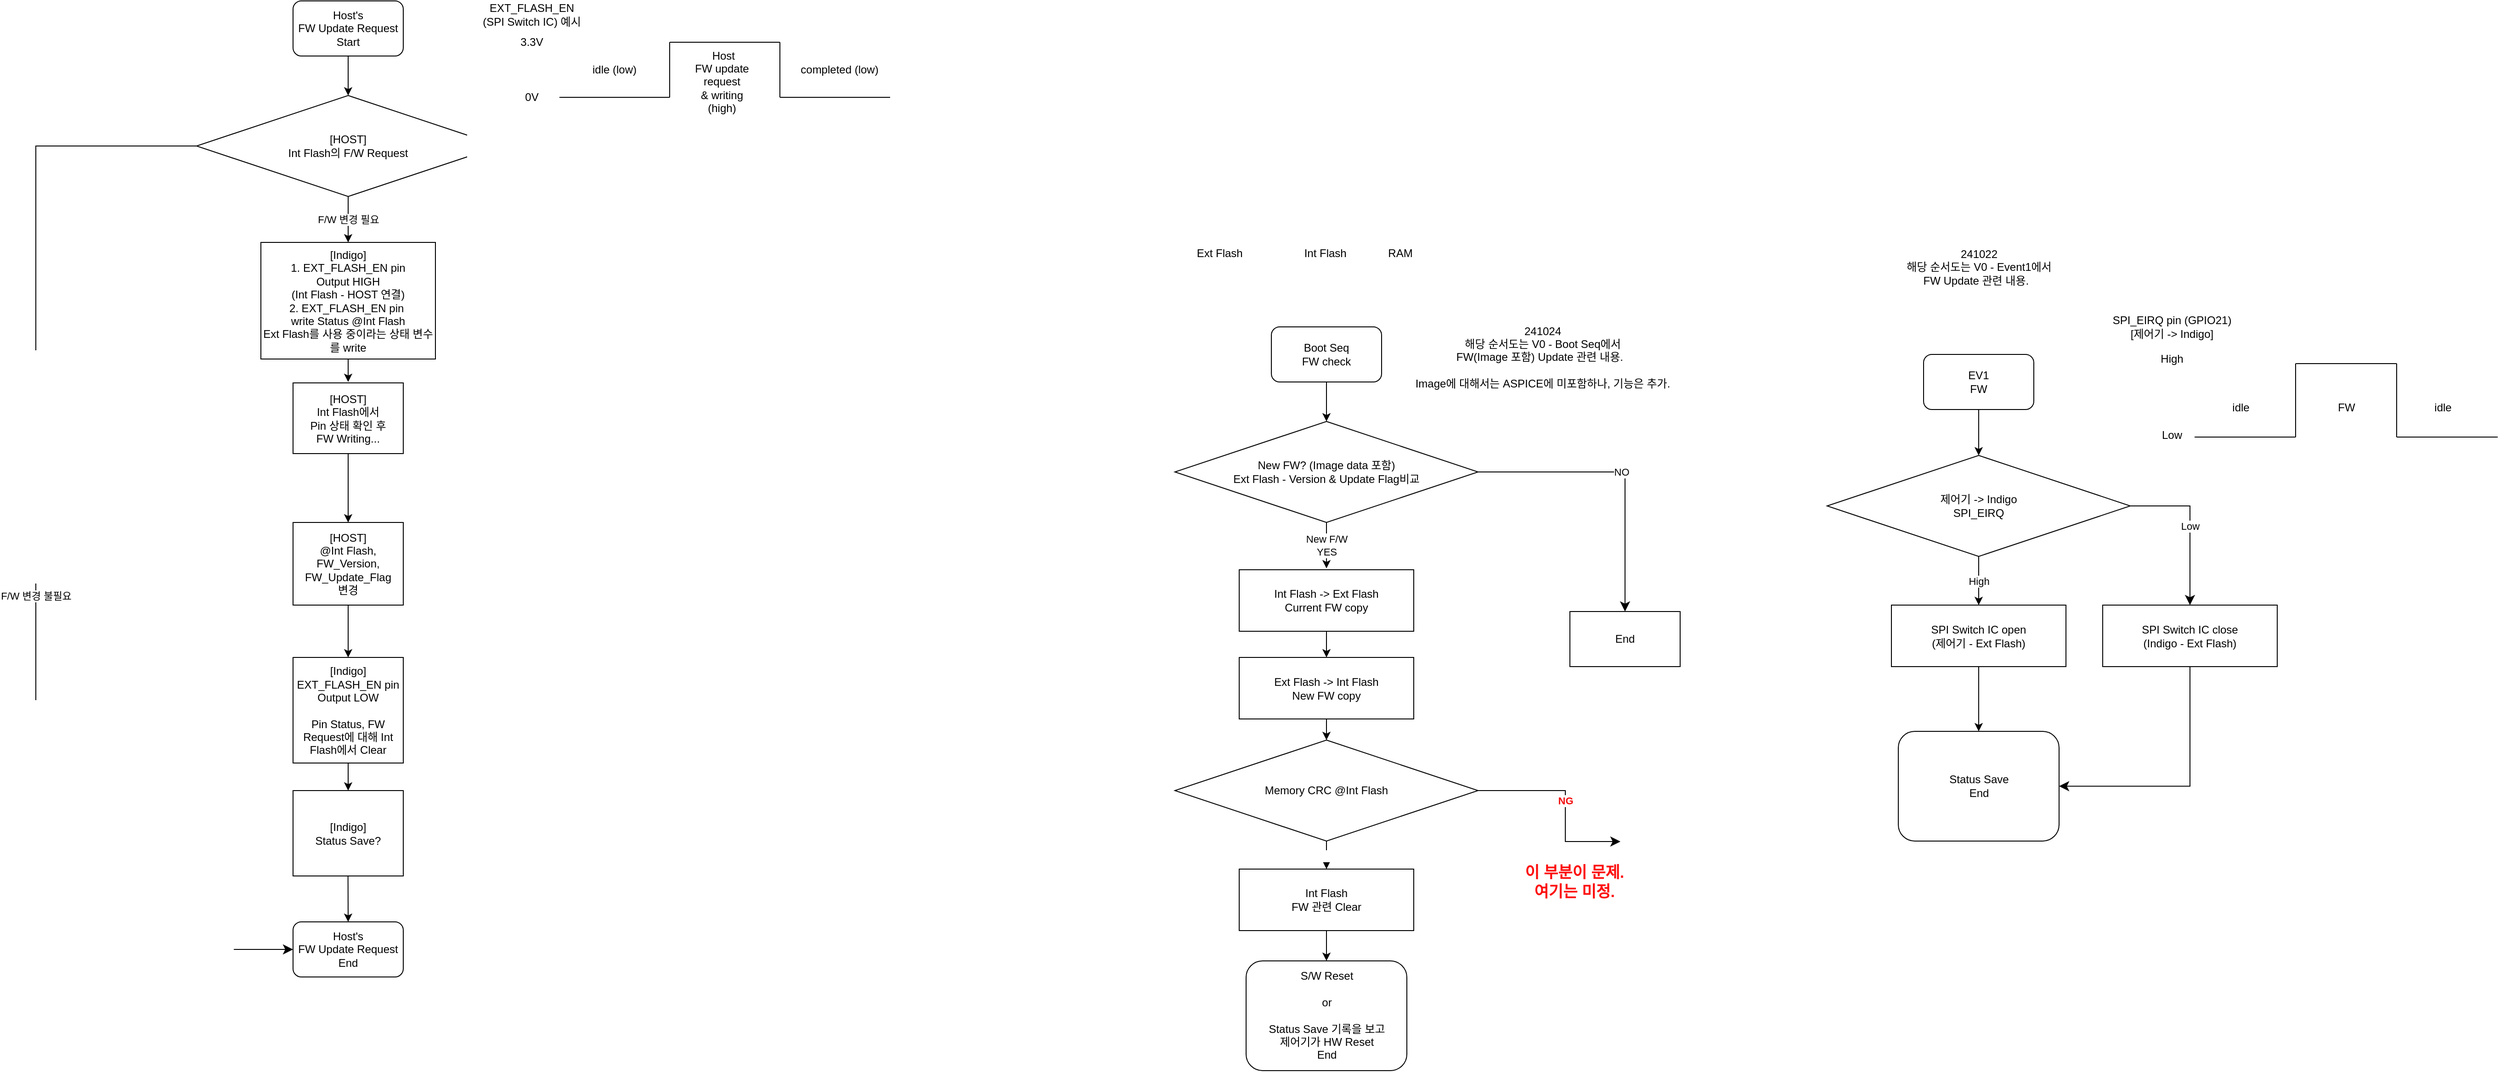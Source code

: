 <mxfile>
    <diagram id="yldvcxovfB1Y7WW8462c" name="페이지-1">
        <mxGraphModel dx="2327" dy="1396" grid="1" gridSize="10" guides="1" tooltips="1" connect="1" arrows="1" fold="1" page="1" pageScale="1" pageWidth="3300" pageHeight="4681" math="0" shadow="0">
            <root>
                <mxCell id="0"/>
                <mxCell id="1" parent="0"/>
                <mxCell id="178" value="" style="edgeStyle=none;html=1;entryX=0.5;entryY=0;entryDx=0;entryDy=0;" parent="1" source="179" target="184" edge="1">
                    <mxGeometry relative="1" as="geometry">
                        <mxPoint x="1595" y="555" as="targetPoint"/>
                    </mxGeometry>
                </mxCell>
                <mxCell id="179" value="Boot Seq&lt;br&gt;FW check" style="rounded=1;whiteSpace=wrap;html=1;" parent="1" vertex="1">
                    <mxGeometry x="1535" y="465" width="120" height="60" as="geometry"/>
                </mxCell>
                <mxCell id="180" value="New F/W&lt;br&gt;YES" style="edgeStyle=none;html=1;exitX=0.5;exitY=1;exitDx=0;exitDy=0;entryX=0.5;entryY=0;entryDx=0;entryDy=0;" parent="1" source="184" edge="1">
                    <mxGeometry relative="1" as="geometry">
                        <mxPoint x="1595" y="728" as="targetPoint"/>
                        <mxPoint x="1595" y="675" as="sourcePoint"/>
                    </mxGeometry>
                </mxCell>
                <mxCell id="184" value="New FW? (Image data 포함)&lt;br&gt;Ext Flash - Version &amp;amp; Update Flag비교" style="rhombus;whiteSpace=wrap;html=1;" parent="1" vertex="1">
                    <mxGeometry x="1430" y="568" width="330" height="110" as="geometry"/>
                </mxCell>
                <mxCell id="185" value="NO" style="edgeStyle=elbowEdgeStyle;elbow=horizontal;endArrow=classic;html=1;curved=0;rounded=0;endSize=8;startSize=8;exitX=1;exitY=0.5;exitDx=0;exitDy=0;entryX=0.5;entryY=0;entryDx=0;entryDy=0;" parent="1" source="184" target="198" edge="1">
                    <mxGeometry width="50" height="50" relative="1" as="geometry">
                        <mxPoint x="1390" y="1149" as="sourcePoint"/>
                        <mxPoint x="1255" y="915" as="targetPoint"/>
                        <Array as="points">
                            <mxPoint x="1920" y="705"/>
                            <mxPoint x="2045" y="755"/>
                            <mxPoint x="1255" y="1064"/>
                        </Array>
                    </mxGeometry>
                </mxCell>
                <mxCell id="198" value="End" style="rounded=0;whiteSpace=wrap;html=1;" parent="1" vertex="1">
                    <mxGeometry x="1860" y="775" width="120" height="60" as="geometry"/>
                </mxCell>
                <mxCell id="205" value="Ext Flash -&amp;gt; Int Flash &lt;br&gt;New FW copy" style="rounded=0;whiteSpace=wrap;html=1;" parent="1" vertex="1">
                    <mxGeometry x="1500" y="825" width="190" height="67" as="geometry"/>
                </mxCell>
                <mxCell id="206" value="" style="edgeStyle=none;html=1;exitX=0.5;exitY=1;exitDx=0;exitDy=0;entryX=0.5;entryY=0;entryDx=0;entryDy=0;" parent="1" source="205" target="217" edge="1">
                    <mxGeometry relative="1" as="geometry">
                        <mxPoint x="1594.8" y="945" as="sourcePoint"/>
                        <mxPoint x="1595" y="912" as="targetPoint"/>
                    </mxGeometry>
                </mxCell>
                <mxCell id="214" value="S/W Reset&lt;br&gt;&lt;br&gt;or&lt;br&gt;&lt;br&gt;Status Save 기록을 보고 &lt;br&gt;제어기가 HW Reset&lt;br&gt;End" style="rounded=1;whiteSpace=wrap;html=1;" parent="1" vertex="1">
                    <mxGeometry x="1507.5" y="1155.5" width="175" height="119.5" as="geometry"/>
                </mxCell>
                <mxCell id="231" value="OK" style="edgeStyle=none;html=1;fontColor=#FFFFFF;" parent="1" source="217" target="220" edge="1">
                    <mxGeometry relative="1" as="geometry"/>
                </mxCell>
                <mxCell id="217" value="Memory CRC @Int Flash" style="rhombus;whiteSpace=wrap;html=1;" parent="1" vertex="1">
                    <mxGeometry x="1430" y="915" width="330" height="110" as="geometry"/>
                </mxCell>
                <mxCell id="218" value="NG" style="edgeStyle=elbowEdgeStyle;elbow=horizontal;endArrow=classic;html=1;curved=0;rounded=0;endSize=8;startSize=8;exitX=1;exitY=0.5;exitDx=0;exitDy=0;fontStyle=1;fontColor=#f20d0d;" parent="1" source="217" edge="1">
                    <mxGeometry width="50" height="50" relative="1" as="geometry">
                        <mxPoint x="2060" y="1012" as="sourcePoint"/>
                        <mxPoint x="1915" y="1025.5" as="targetPoint"/>
                        <Array as="points">
                            <mxPoint x="1855" y="1015.5"/>
                        </Array>
                    </mxGeometry>
                </mxCell>
                <mxCell id="232" value="" style="edgeStyle=none;html=1;fontColor=#FFFFFF;entryX=0.5;entryY=0;entryDx=0;entryDy=0;" parent="1" source="220" target="214" edge="1">
                    <mxGeometry relative="1" as="geometry">
                        <mxPoint x="1595" y="1155.5" as="targetPoint"/>
                    </mxGeometry>
                </mxCell>
                <mxCell id="220" value="Int Flash&lt;br&gt;FW 관련 Clear" style="rounded=0;whiteSpace=wrap;html=1;" parent="1" vertex="1">
                    <mxGeometry x="1500" y="1055.5" width="190" height="67" as="geometry"/>
                </mxCell>
                <mxCell id="224" value="" style="edgeStyle=none;html=1;fontColor=#FFFFFF;entryX=0.5;entryY=0;entryDx=0;entryDy=0;" parent="1" source="222" target="205" edge="1">
                    <mxGeometry relative="1" as="geometry">
                        <mxPoint x="1595" y="818" as="targetPoint"/>
                    </mxGeometry>
                </mxCell>
                <mxCell id="222" value="Int Flash -&amp;gt; Ext Flash&lt;br&gt;Current FW copy" style="rounded=0;whiteSpace=wrap;html=1;" parent="1" vertex="1">
                    <mxGeometry x="1500" y="729.5" width="190" height="67" as="geometry"/>
                </mxCell>
                <mxCell id="236" value="이 부분이 문제.&amp;nbsp;&lt;br&gt;여기는 미정.&amp;nbsp;" style="text;strokeColor=none;align=center;fillColor=none;html=1;verticalAlign=middle;whiteSpace=wrap;rounded=0;fontStyle=1;fontSize=17;fontColor=#fd0d0d;" parent="1" vertex="1">
                    <mxGeometry x="1800" y="1035" width="135" height="70" as="geometry"/>
                </mxCell>
                <mxCell id="238" value="Ext Flash&amp;nbsp;" style="text;html=1;align=center;verticalAlign=middle;resizable=0;points=[];autosize=1;strokeColor=none;fillColor=none;" parent="1" vertex="1">
                    <mxGeometry x="1440" y="370" width="80" height="30" as="geometry"/>
                </mxCell>
                <mxCell id="239" value="Int Flash&amp;nbsp;" style="text;html=1;align=center;verticalAlign=middle;resizable=0;points=[];autosize=1;strokeColor=none;fillColor=none;" parent="1" vertex="1">
                    <mxGeometry x="1560" y="370" width="70" height="30" as="geometry"/>
                </mxCell>
                <mxCell id="240" value="RAM" style="text;html=1;align=center;verticalAlign=middle;resizable=0;points=[];autosize=1;strokeColor=none;fillColor=none;" parent="1" vertex="1">
                    <mxGeometry x="1650" y="370" width="50" height="30" as="geometry"/>
                </mxCell>
                <mxCell id="241" value="241024&lt;br&gt;해당 순서도는 V0 - Boot Seq에서&lt;br&gt;FW(Image 포함) Update 관련 내용.&amp;nbsp;&amp;nbsp;&lt;br&gt;&lt;br&gt;Image에 대해서는 ASPICE에 미포함하나, 기능은 추가." style="text;html=1;align=center;verticalAlign=middle;resizable=0;points=[];autosize=1;strokeColor=none;fillColor=none;" parent="1" vertex="1">
                    <mxGeometry x="1670" y="453" width="320" height="90" as="geometry"/>
                </mxCell>
                <mxCell id="261" value="" style="edgeStyle=none;html=1;entryX=0.5;entryY=0;entryDx=0;entryDy=0;" parent="1" source="243" target="245" edge="1">
                    <mxGeometry relative="1" as="geometry">
                        <mxPoint x="2315" y="585" as="targetPoint"/>
                    </mxGeometry>
                </mxCell>
                <mxCell id="243" value="EV1&lt;br&gt;FW" style="rounded=1;whiteSpace=wrap;html=1;" parent="1" vertex="1">
                    <mxGeometry x="2245" y="495" width="120" height="60" as="geometry"/>
                </mxCell>
                <mxCell id="244" value="High" style="edgeStyle=none;html=1;exitX=0.5;exitY=1;exitDx=0;exitDy=0;entryX=0.5;entryY=0;entryDx=0;entryDy=0;" parent="1" source="245" target="257" edge="1">
                    <mxGeometry relative="1" as="geometry">
                        <mxPoint x="2305" y="765" as="targetPoint"/>
                        <mxPoint x="2315" y="792" as="sourcePoint"/>
                    </mxGeometry>
                </mxCell>
                <mxCell id="245" value="제어기 -&amp;gt; Indigo&lt;br&gt;SPI_EIRQ" style="rhombus;whiteSpace=wrap;html=1;" parent="1" vertex="1">
                    <mxGeometry x="2140" y="605" width="330" height="110" as="geometry"/>
                </mxCell>
                <mxCell id="246" value="Low" style="edgeStyle=elbowEdgeStyle;elbow=horizontal;endArrow=classic;html=1;curved=0;rounded=0;endSize=8;startSize=8;exitX=1;exitY=0.5;exitDx=0;exitDy=0;entryX=0.5;entryY=0;entryDx=0;entryDy=0;" parent="1" source="245" target="265" edge="1">
                    <mxGeometry width="50" height="50" relative="1" as="geometry">
                        <mxPoint x="2110" y="1266" as="sourcePoint"/>
                        <mxPoint x="2640" y="805" as="targetPoint"/>
                        <Array as="points">
                            <mxPoint x="2535" y="705"/>
                            <mxPoint x="2765" y="872"/>
                            <mxPoint x="1975" y="1181"/>
                        </Array>
                    </mxGeometry>
                </mxCell>
                <mxCell id="250" value="Status Save&lt;br&gt;End" style="rounded=1;whiteSpace=wrap;html=1;" parent="1" vertex="1">
                    <mxGeometry x="2217.5" y="905.5" width="175" height="119.5" as="geometry"/>
                </mxCell>
                <mxCell id="266" value="" style="edgeStyle=none;html=1;" parent="1" source="257" target="250" edge="1">
                    <mxGeometry relative="1" as="geometry"/>
                </mxCell>
                <mxCell id="257" value="SPI Switch IC open&lt;br&gt;(제어기 - Ext Flash)" style="rounded=0;whiteSpace=wrap;html=1;" parent="1" vertex="1">
                    <mxGeometry x="2210" y="768" width="190" height="67" as="geometry"/>
                </mxCell>
                <mxCell id="259" value="241022&lt;br&gt;해당 순서도는 V0 - Event1에서&lt;br&gt;FW Update 관련 내용.&amp;nbsp;&amp;nbsp;" style="text;html=1;align=center;verticalAlign=middle;resizable=0;points=[];autosize=1;strokeColor=none;fillColor=none;" parent="1" vertex="1">
                    <mxGeometry x="2210" y="370" width="190" height="60" as="geometry"/>
                </mxCell>
                <mxCell id="265" value="SPI Switch IC close&lt;br&gt;(Indigo - Ext Flash)" style="rounded=0;whiteSpace=wrap;html=1;" parent="1" vertex="1">
                    <mxGeometry x="2440" y="768" width="190" height="67" as="geometry"/>
                </mxCell>
                <mxCell id="267" value="" style="edgeStyle=elbowEdgeStyle;elbow=horizontal;endArrow=classic;html=1;curved=0;rounded=0;endSize=8;startSize=8;entryX=1;entryY=0.5;entryDx=0;entryDy=0;exitX=0.5;exitY=1;exitDx=0;exitDy=0;" parent="1" source="265" target="250" edge="1">
                    <mxGeometry width="50" height="50" relative="1" as="geometry">
                        <mxPoint x="2540" y="855" as="sourcePoint"/>
                        <mxPoint x="2500" y="915" as="targetPoint"/>
                        <Array as="points">
                            <mxPoint x="2535" y="895"/>
                        </Array>
                    </mxGeometry>
                </mxCell>
                <mxCell id="268" value="" style="endArrow=none;html=1;" parent="1" edge="1">
                    <mxGeometry width="50" height="50" relative="1" as="geometry">
                        <mxPoint x="2540" y="585" as="sourcePoint"/>
                        <mxPoint x="2650" y="585" as="targetPoint"/>
                    </mxGeometry>
                </mxCell>
                <mxCell id="269" value="" style="endArrow=none;html=1;" parent="1" edge="1">
                    <mxGeometry width="50" height="50" relative="1" as="geometry">
                        <mxPoint x="2650" y="505" as="sourcePoint"/>
                        <mxPoint x="2760" y="505" as="targetPoint"/>
                    </mxGeometry>
                </mxCell>
                <mxCell id="270" value="" style="endArrow=none;html=1;" parent="1" edge="1">
                    <mxGeometry width="50" height="50" relative="1" as="geometry">
                        <mxPoint x="2760" y="585" as="sourcePoint"/>
                        <mxPoint x="2870" y="585" as="targetPoint"/>
                    </mxGeometry>
                </mxCell>
                <mxCell id="271" value="" style="endArrow=none;html=1;" parent="1" edge="1">
                    <mxGeometry width="50" height="50" relative="1" as="geometry">
                        <mxPoint x="2650" y="585" as="sourcePoint"/>
                        <mxPoint x="2650" y="505" as="targetPoint"/>
                    </mxGeometry>
                </mxCell>
                <mxCell id="272" value="" style="endArrow=none;html=1;" parent="1" edge="1">
                    <mxGeometry width="50" height="50" relative="1" as="geometry">
                        <mxPoint x="2760" y="585" as="sourcePoint"/>
                        <mxPoint x="2760" y="505" as="targetPoint"/>
                    </mxGeometry>
                </mxCell>
                <mxCell id="273" value="Low" style="text;html=1;align=center;verticalAlign=middle;resizable=0;points=[];autosize=1;strokeColor=none;fillColor=none;" parent="1" vertex="1">
                    <mxGeometry x="2490" y="568" width="50" height="30" as="geometry"/>
                </mxCell>
                <mxCell id="274" value="High" style="text;html=1;align=center;verticalAlign=middle;resizable=0;points=[];autosize=1;strokeColor=none;fillColor=none;" parent="1" vertex="1">
                    <mxGeometry x="2490" y="485" width="50" height="30" as="geometry"/>
                </mxCell>
                <mxCell id="275" value="FW" style="text;html=1;align=center;verticalAlign=middle;resizable=0;points=[];autosize=1;strokeColor=none;fillColor=none;" parent="1" vertex="1">
                    <mxGeometry x="2685" y="538" width="40" height="30" as="geometry"/>
                </mxCell>
                <mxCell id="276" value="idle" style="text;html=1;align=center;verticalAlign=middle;resizable=0;points=[];autosize=1;strokeColor=none;fillColor=none;" parent="1" vertex="1">
                    <mxGeometry x="2570" y="538" width="40" height="30" as="geometry"/>
                </mxCell>
                <mxCell id="277" value="idle" style="text;html=1;align=center;verticalAlign=middle;resizable=0;points=[];autosize=1;strokeColor=none;fillColor=none;" parent="1" vertex="1">
                    <mxGeometry x="2790" y="538" width="40" height="30" as="geometry"/>
                </mxCell>
                <mxCell id="278" value="SPI_EIRQ pin (GPIO21)&lt;br&gt;[제어기 -&amp;gt; Indigo]" style="text;html=1;align=center;verticalAlign=middle;resizable=0;points=[];autosize=1;strokeColor=none;fillColor=none;" parent="1" vertex="1">
                    <mxGeometry x="2440" y="445" width="150" height="40" as="geometry"/>
                </mxCell>
                <mxCell id="279" value="" style="edgeStyle=none;html=1;entryX=0.5;entryY=0;entryDx=0;entryDy=0;" edge="1" parent="1" source="280" target="295">
                    <mxGeometry relative="1" as="geometry">
                        <mxPoint x="530" y="200" as="targetPoint"/>
                    </mxGeometry>
                </mxCell>
                <mxCell id="280" value="Host's&lt;br&gt;FW Update Request&lt;br&gt;Start" style="rounded=1;whiteSpace=wrap;html=1;" vertex="1" parent="1">
                    <mxGeometry x="470" y="110" width="120" height="60" as="geometry"/>
                </mxCell>
                <mxCell id="281" value="F/W 변경 필요" style="edgeStyle=none;html=1;exitX=0.5;exitY=1;exitDx=0;exitDy=0;entryX=0.5;entryY=0;entryDx=0;entryDy=0;" edge="1" parent="1" source="295" target="292">
                    <mxGeometry relative="1" as="geometry">
                        <mxPoint x="530" y="350" as="targetPoint"/>
                        <mxPoint x="530" y="320" as="sourcePoint"/>
                    </mxGeometry>
                </mxCell>
                <mxCell id="282" value="" style="endArrow=none;html=1;" edge="1" parent="1">
                    <mxGeometry width="50" height="50" relative="1" as="geometry">
                        <mxPoint x="760" y="215" as="sourcePoint"/>
                        <mxPoint x="880" y="215" as="targetPoint"/>
                    </mxGeometry>
                </mxCell>
                <mxCell id="283" value="" style="endArrow=none;html=1;" edge="1" parent="1">
                    <mxGeometry width="50" height="50" relative="1" as="geometry">
                        <mxPoint x="880" y="215" as="sourcePoint"/>
                        <mxPoint x="880" y="155" as="targetPoint"/>
                    </mxGeometry>
                </mxCell>
                <mxCell id="284" value="" style="endArrow=none;html=1;" edge="1" parent="1">
                    <mxGeometry width="50" height="50" relative="1" as="geometry">
                        <mxPoint x="880" y="155" as="sourcePoint"/>
                        <mxPoint x="1000" y="155" as="targetPoint"/>
                    </mxGeometry>
                </mxCell>
                <mxCell id="285" value="" style="endArrow=none;html=1;" edge="1" parent="1">
                    <mxGeometry width="50" height="50" relative="1" as="geometry">
                        <mxPoint x="1000" y="215" as="sourcePoint"/>
                        <mxPoint x="1000" y="155" as="targetPoint"/>
                    </mxGeometry>
                </mxCell>
                <mxCell id="286" value="" style="endArrow=none;html=1;" edge="1" parent="1">
                    <mxGeometry width="50" height="50" relative="1" as="geometry">
                        <mxPoint x="1000" y="215" as="sourcePoint"/>
                        <mxPoint x="1120" y="215" as="targetPoint"/>
                    </mxGeometry>
                </mxCell>
                <mxCell id="287" value="idle (low)" style="text;strokeColor=none;align=center;fillColor=none;html=1;verticalAlign=middle;whiteSpace=wrap;rounded=0;" vertex="1" parent="1">
                    <mxGeometry x="790" y="170" width="60" height="30" as="geometry"/>
                </mxCell>
                <mxCell id="288" value="&amp;nbsp;Host&lt;br&gt;FW update&lt;br&gt;request&lt;br&gt;&amp;amp; writing&lt;br&gt;(high)" style="text;strokeColor=none;align=center;fillColor=none;html=1;verticalAlign=middle;whiteSpace=wrap;rounded=0;" vertex="1" parent="1">
                    <mxGeometry x="897" y="165" width="80" height="65" as="geometry"/>
                </mxCell>
                <mxCell id="289" value="completed (low)" style="text;strokeColor=none;align=center;fillColor=none;html=1;verticalAlign=middle;whiteSpace=wrap;rounded=0;" vertex="1" parent="1">
                    <mxGeometry x="1020" y="170" width="90" height="30" as="geometry"/>
                </mxCell>
                <mxCell id="290" value="0V" style="text;strokeColor=none;align=center;fillColor=none;html=1;verticalAlign=middle;whiteSpace=wrap;rounded=0;" vertex="1" parent="1">
                    <mxGeometry x="700" y="200" width="60" height="30" as="geometry"/>
                </mxCell>
                <mxCell id="291" value="3.3V" style="text;strokeColor=none;align=center;fillColor=none;html=1;verticalAlign=middle;whiteSpace=wrap;rounded=0;" vertex="1" parent="1">
                    <mxGeometry x="700" y="140" width="60" height="30" as="geometry"/>
                </mxCell>
                <mxCell id="292" value="[Indigo]&lt;br&gt;1. EXT_FLASH_EN pin&lt;br&gt;Output HIGH&lt;br&gt;(Int Flash - HOST 연결)&lt;br&gt;2. EXT_FLASH_EN pin&amp;nbsp;&lt;br&gt;write Status @Int Flash&lt;br&gt;Ext Flash를 사용 중이라는 상태 변수를 write" style="rounded=0;whiteSpace=wrap;html=1;" vertex="1" parent="1">
                    <mxGeometry x="435" y="373" width="190" height="127" as="geometry"/>
                </mxCell>
                <mxCell id="293" value="" style="edgeStyle=none;html=1;entryX=0.5;entryY=0;entryDx=0;entryDy=0;exitX=0.5;exitY=1;exitDx=0;exitDy=0;" edge="1" parent="1" source="292">
                    <mxGeometry relative="1" as="geometry">
                        <mxPoint x="529.8" y="493" as="sourcePoint"/>
                        <mxPoint x="530" y="525" as="targetPoint"/>
                    </mxGeometry>
                </mxCell>
                <mxCell id="294" value="EXT_FLASH_EN (SPI Switch IC) 예시" style="text;strokeColor=none;align=center;fillColor=none;html=1;verticalAlign=middle;whiteSpace=wrap;rounded=0;" vertex="1" parent="1">
                    <mxGeometry x="670" y="110" width="120" height="30" as="geometry"/>
                </mxCell>
                <mxCell id="295" value="[HOST]&lt;br&gt;Int Flash의&amp;nbsp;F/W Request" style="rhombus;whiteSpace=wrap;html=1;" vertex="1" parent="1">
                    <mxGeometry x="365" y="213" width="330" height="110" as="geometry"/>
                </mxCell>
                <mxCell id="296" value="F/W 변경 불필요" style="edgeStyle=elbowEdgeStyle;elbow=horizontal;endArrow=classic;html=1;curved=0;rounded=0;endSize=8;startSize=8;entryX=0;entryY=0.5;entryDx=0;entryDy=0;exitX=0;exitY=0.5;exitDx=0;exitDy=0;" edge="1" parent="1" source="295" target="307">
                    <mxGeometry width="50" height="50" relative="1" as="geometry">
                        <mxPoint x="325" y="794" as="sourcePoint"/>
                        <mxPoint x="325" y="625" as="targetPoint"/>
                        <Array as="points">
                            <mxPoint x="190" y="709"/>
                        </Array>
                    </mxGeometry>
                </mxCell>
                <mxCell id="297" value="" style="edgeStyle=none;html=1;fontColor=#b33232;exitX=0.5;exitY=1;exitDx=0;exitDy=0;entryX=0.5;entryY=0;entryDx=0;entryDy=0;" edge="1" parent="1" source="298" target="302">
                    <mxGeometry relative="1" as="geometry">
                        <mxPoint x="530" y="620" as="sourcePoint"/>
                        <mxPoint x="530" y="643" as="targetPoint"/>
                    </mxGeometry>
                </mxCell>
                <mxCell id="298" value="[HOST]&lt;br&gt;Int Flash에서&lt;br&gt;Pin 상태 확인 후&lt;br&gt;FW Writing..." style="rounded=0;whiteSpace=wrap;html=1;" vertex="1" parent="1">
                    <mxGeometry x="470" y="526" width="120" height="77" as="geometry"/>
                </mxCell>
                <mxCell id="301" value="" style="edgeStyle=none;html=1;fontColor=#b33232;" edge="1" parent="1" source="302" target="305">
                    <mxGeometry relative="1" as="geometry"/>
                </mxCell>
                <mxCell id="302" value="[HOST]&lt;br&gt;@Int Flash,&lt;br&gt;FW_Version,&lt;br&gt;FW_Update_Flag&lt;br&gt;변경" style="rounded=0;whiteSpace=wrap;html=1;" vertex="1" parent="1">
                    <mxGeometry x="470" y="678" width="120" height="90" as="geometry"/>
                </mxCell>
                <mxCell id="305" value="[Indigo]&lt;br&gt;EXT_FLASH_EN pin&lt;br&gt;Output LOW&lt;br&gt;&lt;br&gt;Pin Status, FW Request에 대해 Int Flash에서 Clear" style="rounded=0;whiteSpace=wrap;html=1;" vertex="1" parent="1">
                    <mxGeometry x="470" y="825" width="120" height="115" as="geometry"/>
                </mxCell>
                <mxCell id="306" value="[Indigo]&lt;br&gt;Status Save?" style="rounded=0;whiteSpace=wrap;html=1;" vertex="1" parent="1">
                    <mxGeometry x="470" y="970" width="120" height="93" as="geometry"/>
                </mxCell>
                <mxCell id="307" value="Host's&lt;br&gt;FW Update Request&lt;br&gt;End" style="rounded=1;whiteSpace=wrap;html=1;" vertex="1" parent="1">
                    <mxGeometry x="470" y="1113" width="120" height="60" as="geometry"/>
                </mxCell>
                <mxCell id="308" value="" style="edgeStyle=none;html=1;fontColor=#b33232;entryX=0.5;entryY=0;entryDx=0;entryDy=0;" edge="1" parent="1" target="306">
                    <mxGeometry relative="1" as="geometry">
                        <mxPoint x="530" y="940" as="sourcePoint"/>
                        <mxPoint x="530" y="963" as="targetPoint"/>
                    </mxGeometry>
                </mxCell>
                <mxCell id="309" value="" style="edgeStyle=none;html=1;fontColor=#b33232;entryX=0.5;entryY=0;entryDx=0;entryDy=0;" edge="1" parent="1" target="307">
                    <mxGeometry relative="1" as="geometry">
                        <mxPoint x="529.83" y="1063" as="sourcePoint"/>
                        <mxPoint x="530.17" y="1102" as="targetPoint"/>
                    </mxGeometry>
                </mxCell>
            </root>
        </mxGraphModel>
    </diagram>
</mxfile>
